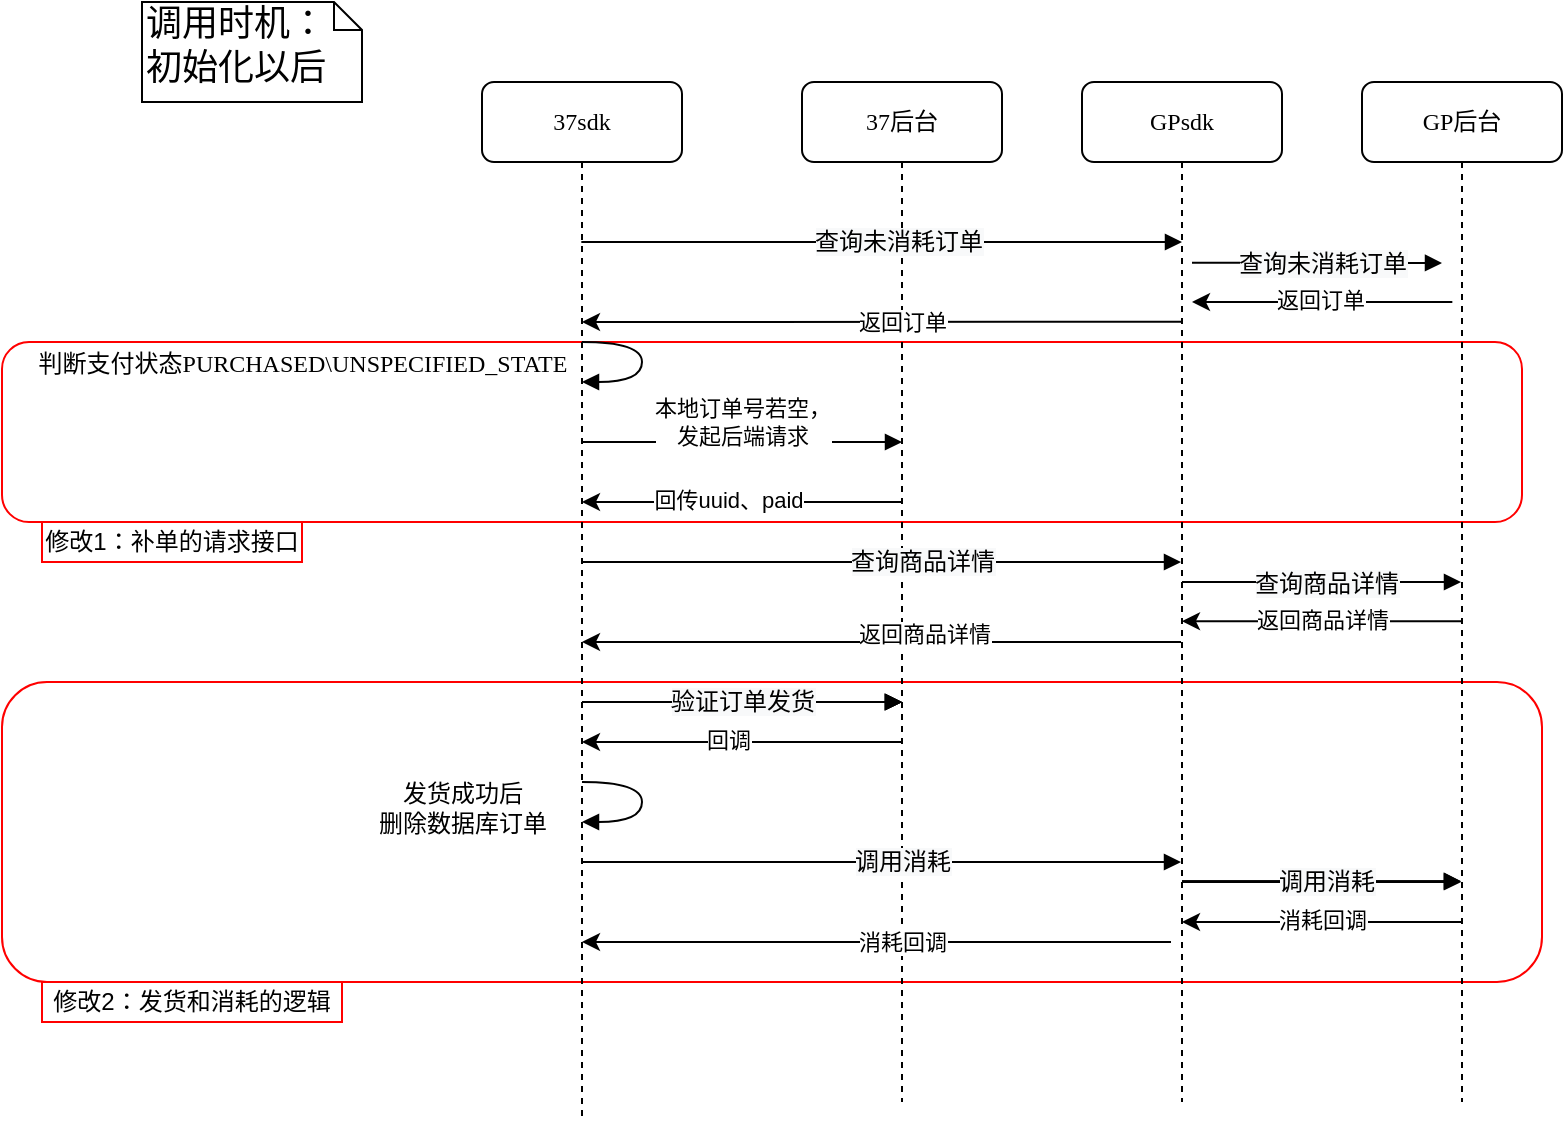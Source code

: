 <mxfile version="13.7.4" type="github">
  <diagram id="1cnJid6_njbCuUtxefit" name="Page-1">
    <mxGraphModel dx="1662" dy="762" grid="1" gridSize="10" guides="1" tooltips="1" connect="1" arrows="1" fold="1" page="1" pageScale="1" pageWidth="827" pageHeight="1169" math="0" shadow="0">
      <root>
        <mxCell id="0" />
        <mxCell id="1" parent="0" />
        <mxCell id="scO2GmfYYuCDnMHL7bil-2" value="" style="rounded=1;whiteSpace=wrap;html=1;strokeColor=#FF0000;" vertex="1" parent="1">
          <mxGeometry y="420" width="770" height="150" as="geometry" />
        </mxCell>
        <mxCell id="scO2GmfYYuCDnMHL7bil-1" value="" style="rounded=1;whiteSpace=wrap;html=1;strokeColor=#FF0000;" vertex="1" parent="1">
          <mxGeometry y="250" width="760" height="90" as="geometry" />
        </mxCell>
        <mxCell id="GKRDgaswz_O-gcdJ8R2l-1" value="37sdk" style="shape=umlLifeline;perimeter=lifelinePerimeter;whiteSpace=wrap;html=1;container=1;collapsible=0;recursiveResize=0;outlineConnect=0;rounded=1;shadow=0;comic=0;labelBackgroundColor=none;strokeWidth=1;fontFamily=Verdana;fontSize=12;align=center;" parent="1" vertex="1">
          <mxGeometry x="240" y="120" width="100" height="520" as="geometry" />
        </mxCell>
        <mxCell id="GKRDgaswz_O-gcdJ8R2l-2" value="37后台" style="shape=umlLifeline;perimeter=lifelinePerimeter;whiteSpace=wrap;html=1;container=1;collapsible=0;recursiveResize=0;outlineConnect=0;rounded=1;shadow=0;comic=0;labelBackgroundColor=none;strokeWidth=1;fontFamily=Verdana;fontSize=12;align=center;" parent="1" vertex="1">
          <mxGeometry x="400" y="120" width="100" height="510" as="geometry" />
        </mxCell>
        <mxCell id="GKRDgaswz_O-gcdJ8R2l-3" value="GPsdk" style="shape=umlLifeline;perimeter=lifelinePerimeter;whiteSpace=wrap;html=1;container=1;collapsible=0;recursiveResize=0;outlineConnect=0;rounded=1;shadow=0;comic=0;labelBackgroundColor=none;strokeWidth=1;fontFamily=Verdana;fontSize=12;align=center;" parent="1" vertex="1">
          <mxGeometry x="540" y="120" width="100" height="510" as="geometry" />
        </mxCell>
        <mxCell id="GKRDgaswz_O-gcdJ8R2l-4" value="GP后台" style="shape=umlLifeline;perimeter=lifelinePerimeter;whiteSpace=wrap;html=1;container=1;collapsible=0;recursiveResize=0;outlineConnect=0;rounded=1;shadow=0;comic=0;labelBackgroundColor=none;strokeWidth=1;fontFamily=Verdana;fontSize=12;align=center;" parent="1" vertex="1">
          <mxGeometry x="680" y="120" width="100" height="510" as="geometry" />
        </mxCell>
        <mxCell id="GKRDgaswz_O-gcdJ8R2l-5" value="" style="html=1;verticalAlign=bottom;endArrow=block;labelBackgroundColor=none;fontFamily=Verdana;fontSize=12;edgeStyle=elbowEdgeStyle;elbow=vertical;" parent="1" edge="1">
          <mxGeometry x="-0.509" relative="1" as="geometry">
            <mxPoint x="289.667" y="200" as="sourcePoint" />
            <Array as="points">
              <mxPoint x="310" y="200" />
            </Array>
            <mxPoint x="590" y="200" as="targetPoint" />
            <mxPoint as="offset" />
          </mxGeometry>
        </mxCell>
        <mxCell id="GKRDgaswz_O-gcdJ8R2l-6" value="&lt;span style=&quot;font-family: &amp;#34;verdana&amp;#34; ; font-size: 12px ; background-color: rgb(248 , 249 , 250)&quot;&gt;查询未消耗订单&lt;/span&gt;" style="edgeLabel;html=1;align=center;verticalAlign=middle;resizable=0;points=[];" parent="GKRDgaswz_O-gcdJ8R2l-5" vertex="1" connectable="0">
          <mxGeometry x="-0.488" y="-1" relative="1" as="geometry">
            <mxPoint x="80.83" y="-1" as="offset" />
          </mxGeometry>
        </mxCell>
        <mxCell id="GKRDgaswz_O-gcdJ8R2l-7" value="&lt;font style=&quot;font-size: 18px&quot;&gt;调用时机：&lt;br&gt;初始化以后&lt;/font&gt;" style="shape=note;whiteSpace=wrap;html=1;size=14;verticalAlign=top;align=left;spacingTop=-6;rounded=0;shadow=0;comic=0;labelBackgroundColor=none;strokeWidth=1;fontFamily=Verdana;fontSize=12" parent="1" vertex="1">
          <mxGeometry x="70" y="80" width="110" height="50" as="geometry" />
        </mxCell>
        <mxCell id="GKRDgaswz_O-gcdJ8R2l-8" value="" style="endArrow=classic;html=1;" parent="1" edge="1">
          <mxGeometry width="50" height="50" relative="1" as="geometry">
            <mxPoint x="725.17" y="230" as="sourcePoint" />
            <mxPoint x="595" y="230" as="targetPoint" />
            <Array as="points" />
          </mxGeometry>
        </mxCell>
        <mxCell id="GKRDgaswz_O-gcdJ8R2l-9" value="返回订单" style="edgeLabel;html=1;align=center;verticalAlign=middle;resizable=0;points=[];" parent="GKRDgaswz_O-gcdJ8R2l-8" vertex="1" connectable="0">
          <mxGeometry x="-0.249" y="-1" relative="1" as="geometry">
            <mxPoint x="-17.5" as="offset" />
          </mxGeometry>
        </mxCell>
        <mxCell id="GKRDgaswz_O-gcdJ8R2l-10" value="" style="html=1;verticalAlign=bottom;endArrow=block;labelBackgroundColor=none;fontFamily=Verdana;fontSize=12;edgeStyle=elbowEdgeStyle;elbow=vertical;" parent="1" edge="1">
          <mxGeometry relative="1" as="geometry">
            <mxPoint x="595" y="210.327" as="sourcePoint" />
            <mxPoint x="720" y="210.33" as="targetPoint" />
          </mxGeometry>
        </mxCell>
        <mxCell id="GKRDgaswz_O-gcdJ8R2l-11" value="&lt;span style=&quot;font-family: &amp;#34;verdana&amp;#34; ; font-size: 12px ; background-color: rgb(248 , 249 , 250)&quot;&gt;查询未消耗订单&lt;/span&gt;" style="edgeLabel;html=1;align=center;verticalAlign=middle;resizable=0;points=[];" parent="GKRDgaswz_O-gcdJ8R2l-10" vertex="1" connectable="0">
          <mxGeometry x="-0.159" y="-2" relative="1" as="geometry">
            <mxPoint x="12.83" y="-1.67" as="offset" />
          </mxGeometry>
        </mxCell>
        <mxCell id="GKRDgaswz_O-gcdJ8R2l-12" value="" style="endArrow=classic;html=1;exitX=0.5;exitY=0.379;exitDx=0;exitDy=0;exitPerimeter=0;" parent="1" edge="1">
          <mxGeometry width="50" height="50" relative="1" as="geometry">
            <mxPoint x="590" y="239.82" as="sourcePoint" />
            <mxPoint x="290" y="240" as="targetPoint" />
          </mxGeometry>
        </mxCell>
        <mxCell id="GKRDgaswz_O-gcdJ8R2l-13" value="返回订单" style="edgeLabel;html=1;align=center;verticalAlign=middle;resizable=0;points=[];" parent="GKRDgaswz_O-gcdJ8R2l-12" vertex="1" connectable="0">
          <mxGeometry x="0.255" y="2" relative="1" as="geometry">
            <mxPoint x="48" y="-1.93" as="offset" />
          </mxGeometry>
        </mxCell>
        <mxCell id="GKRDgaswz_O-gcdJ8R2l-14" value="" style="html=1;verticalAlign=bottom;endArrow=block;labelBackgroundColor=none;fontFamily=Verdana;fontSize=12;edgeStyle=elbowEdgeStyle;elbow=vertical;" parent="1" edge="1">
          <mxGeometry x="-0.509" relative="1" as="geometry">
            <mxPoint x="290" y="360" as="sourcePoint" />
            <Array as="points">
              <mxPoint x="400" y="360" />
              <mxPoint x="300" y="370" />
            </Array>
            <mxPoint x="589.5" y="360" as="targetPoint" />
            <mxPoint as="offset" />
          </mxGeometry>
        </mxCell>
        <mxCell id="GKRDgaswz_O-gcdJ8R2l-15" value="&lt;span style=&quot;font-family: &amp;#34;verdana&amp;#34; ; font-size: 12px ; background-color: rgb(248 , 249 , 250)&quot;&gt;查询商品详情&lt;/span&gt;" style="edgeLabel;html=1;align=center;verticalAlign=middle;resizable=0;points=[];" parent="GKRDgaswz_O-gcdJ8R2l-14" vertex="1" connectable="0">
          <mxGeometry x="-0.488" y="-1" relative="1" as="geometry">
            <mxPoint x="93.33" y="-1" as="offset" />
          </mxGeometry>
        </mxCell>
        <mxCell id="GKRDgaswz_O-gcdJ8R2l-16" value="" style="html=1;verticalAlign=bottom;endArrow=block;labelBackgroundColor=none;fontFamily=Verdana;fontSize=12;edgeStyle=elbowEdgeStyle;elbow=vertical;" parent="1" edge="1">
          <mxGeometry relative="1" as="geometry">
            <mxPoint x="590" y="370" as="sourcePoint" />
            <mxPoint x="729.5" y="370" as="targetPoint" />
            <Array as="points">
              <mxPoint x="610" y="370" />
            </Array>
          </mxGeometry>
        </mxCell>
        <mxCell id="GKRDgaswz_O-gcdJ8R2l-17" value="&lt;span style=&quot;font-family: &amp;#34;verdana&amp;#34; ; font-size: 12px ; background-color: rgb(248 , 249 , 250)&quot;&gt;查询商品详情&lt;/span&gt;" style="edgeLabel;html=1;align=center;verticalAlign=middle;resizable=0;points=[];" parent="GKRDgaswz_O-gcdJ8R2l-16" vertex="1" connectable="0">
          <mxGeometry x="-0.159" y="-2" relative="1" as="geometry">
            <mxPoint x="12.83" y="-1.67" as="offset" />
          </mxGeometry>
        </mxCell>
        <mxCell id="GKRDgaswz_O-gcdJ8R2l-18" value="" style="endArrow=classic;html=1;" parent="1" edge="1">
          <mxGeometry width="50" height="50" relative="1" as="geometry">
            <mxPoint x="729.5" y="389.58" as="sourcePoint" />
            <mxPoint x="590" y="389.58" as="targetPoint" />
            <Array as="points" />
          </mxGeometry>
        </mxCell>
        <mxCell id="GKRDgaswz_O-gcdJ8R2l-19" value="返回商品详情" style="edgeLabel;html=1;align=center;verticalAlign=middle;resizable=0;points=[];" parent="GKRDgaswz_O-gcdJ8R2l-18" vertex="1" connectable="0">
          <mxGeometry x="-0.249" y="-1" relative="1" as="geometry">
            <mxPoint x="-17.5" as="offset" />
          </mxGeometry>
        </mxCell>
        <mxCell id="GKRDgaswz_O-gcdJ8R2l-20" value="" style="endArrow=classic;html=1;" parent="1" edge="1">
          <mxGeometry width="50" height="50" relative="1" as="geometry">
            <mxPoint x="589.5" y="400" as="sourcePoint" />
            <mxPoint x="290" y="400" as="targetPoint" />
          </mxGeometry>
        </mxCell>
        <mxCell id="GKRDgaswz_O-gcdJ8R2l-21" value="返回商品详情" style="edgeLabel;html=1;align=center;verticalAlign=middle;resizable=0;points=[];" parent="GKRDgaswz_O-gcdJ8R2l-20" vertex="1" connectable="0">
          <mxGeometry x="0.255" y="2" relative="1" as="geometry">
            <mxPoint x="59.16" y="-5.85" as="offset" />
          </mxGeometry>
        </mxCell>
        <mxCell id="GKRDgaswz_O-gcdJ8R2l-22" value="" style="html=1;verticalAlign=bottom;endArrow=block;labelBackgroundColor=none;fontFamily=Verdana;fontSize=12;edgeStyle=elbowEdgeStyle;elbow=vertical;" parent="1" edge="1">
          <mxGeometry x="-0.509" relative="1" as="geometry">
            <mxPoint x="290" y="430" as="sourcePoint" />
            <Array as="points">
              <mxPoint x="300" y="430" />
            </Array>
            <mxPoint x="450" y="430" as="targetPoint" />
            <mxPoint as="offset" />
          </mxGeometry>
        </mxCell>
        <mxCell id="GKRDgaswz_O-gcdJ8R2l-23" value="&lt;span style=&quot;font-family: &amp;#34;verdana&amp;#34; ; font-size: 12px ; background-color: rgb(248 , 249 , 250)&quot;&gt;验证订单发货&lt;/span&gt;" style="edgeLabel;html=1;align=center;verticalAlign=middle;resizable=0;points=[];" parent="GKRDgaswz_O-gcdJ8R2l-22" vertex="1" connectable="0">
          <mxGeometry x="-0.488" y="-1" relative="1" as="geometry">
            <mxPoint x="39.17" y="-1" as="offset" />
          </mxGeometry>
        </mxCell>
        <mxCell id="GKRDgaswz_O-gcdJ8R2l-24" value="" style="endArrow=classic;html=1;" parent="1" edge="1">
          <mxGeometry width="50" height="50" relative="1" as="geometry">
            <mxPoint x="450.33" y="450" as="sourcePoint" />
            <mxPoint x="289.997" y="450" as="targetPoint" />
            <Array as="points" />
          </mxGeometry>
        </mxCell>
        <mxCell id="GKRDgaswz_O-gcdJ8R2l-25" value="回调" style="edgeLabel;html=1;align=center;verticalAlign=middle;resizable=0;points=[];" parent="GKRDgaswz_O-gcdJ8R2l-24" vertex="1" connectable="0">
          <mxGeometry x="-0.249" y="-1" relative="1" as="geometry">
            <mxPoint x="-27.5" as="offset" />
          </mxGeometry>
        </mxCell>
        <mxCell id="GKRDgaswz_O-gcdJ8R2l-26" value="发货成功后&lt;br&gt;删除数据库订单" style="html=1;verticalAlign=bottom;endArrow=block;labelBackgroundColor=none;fontFamily=Verdana;fontSize=12;elbow=vertical;edgeStyle=orthogonalEdgeStyle;curved=1;" parent="1" edge="1">
          <mxGeometry x="1" y="61" relative="1" as="geometry">
            <mxPoint x="290" y="470" as="sourcePoint" />
            <mxPoint x="290" y="490" as="targetPoint" />
            <Array as="points">
              <mxPoint x="320" y="470" />
              <mxPoint x="320" y="490" />
            </Array>
            <mxPoint x="-60" y="-51" as="offset" />
          </mxGeometry>
        </mxCell>
        <mxCell id="GKRDgaswz_O-gcdJ8R2l-27" value="" style="html=1;verticalAlign=bottom;endArrow=block;labelBackgroundColor=none;fontFamily=Verdana;fontSize=12;edgeStyle=elbowEdgeStyle;elbow=vertical;" parent="1" edge="1">
          <mxGeometry x="-0.509" relative="1" as="geometry">
            <mxPoint x="290" y="510" as="sourcePoint" />
            <Array as="points">
              <mxPoint x="300" y="510" />
            </Array>
            <mxPoint x="589.5" y="510" as="targetPoint" />
            <mxPoint as="offset" />
          </mxGeometry>
        </mxCell>
        <mxCell id="GKRDgaswz_O-gcdJ8R2l-28" value="&lt;span style=&quot;font-family: &amp;#34;verdana&amp;#34; ; font-size: 12px ; background-color: rgb(248 , 249 , 250)&quot;&gt;调用消耗&lt;/span&gt;" style="edgeLabel;html=1;align=center;verticalAlign=middle;resizable=0;points=[];" parent="GKRDgaswz_O-gcdJ8R2l-27" vertex="1" connectable="0">
          <mxGeometry x="-0.488" y="-1" relative="1" as="geometry">
            <mxPoint x="83.33" y="-1" as="offset" />
          </mxGeometry>
        </mxCell>
        <mxCell id="GKRDgaswz_O-gcdJ8R2l-29" value="" style="endArrow=classic;html=1;" parent="1" edge="1">
          <mxGeometry width="50" height="50" relative="1" as="geometry">
            <mxPoint x="584.5" y="550" as="sourcePoint" />
            <mxPoint x="290" y="550" as="targetPoint" />
          </mxGeometry>
        </mxCell>
        <mxCell id="GKRDgaswz_O-gcdJ8R2l-30" value="消耗回调" style="edgeLabel;html=1;align=center;verticalAlign=middle;resizable=0;points=[];" parent="GKRDgaswz_O-gcdJ8R2l-29" vertex="1" connectable="0">
          <mxGeometry x="0.255" y="2" relative="1" as="geometry">
            <mxPoint x="50.5" y="-2.0" as="offset" />
          </mxGeometry>
        </mxCell>
        <mxCell id="GKRDgaswz_O-gcdJ8R2l-31" value="" style="html=1;verticalAlign=bottom;endArrow=block;labelBackgroundColor=none;fontFamily=Verdana;fontSize=12;edgeStyle=elbowEdgeStyle;elbow=vertical;" parent="1" edge="1">
          <mxGeometry relative="1" as="geometry">
            <mxPoint x="590" y="520" as="sourcePoint" />
            <mxPoint x="729.5" y="520" as="targetPoint" />
            <Array as="points">
              <mxPoint x="610" y="520" />
            </Array>
          </mxGeometry>
        </mxCell>
        <mxCell id="GKRDgaswz_O-gcdJ8R2l-32" value="&lt;span style=&quot;font-family: &amp;#34;verdana&amp;#34; ; font-size: 12px ; background-color: rgb(248 , 249 , 250)&quot;&gt;调用消耗&lt;/span&gt;" style="edgeLabel;html=1;align=center;verticalAlign=middle;resizable=0;points=[];" parent="GKRDgaswz_O-gcdJ8R2l-31" vertex="1" connectable="0">
          <mxGeometry x="-0.159" y="-2" relative="1" as="geometry">
            <mxPoint x="12.83" y="-1.67" as="offset" />
          </mxGeometry>
        </mxCell>
        <mxCell id="GKRDgaswz_O-gcdJ8R2l-33" value="" style="endArrow=classic;html=1;" parent="1" edge="1">
          <mxGeometry width="50" height="50" relative="1" as="geometry">
            <mxPoint x="729.5" y="540" as="sourcePoint" />
            <mxPoint x="590" y="540" as="targetPoint" />
            <Array as="points" />
          </mxGeometry>
        </mxCell>
        <mxCell id="GKRDgaswz_O-gcdJ8R2l-34" value="消耗回调" style="edgeLabel;html=1;align=center;verticalAlign=middle;resizable=0;points=[];" parent="GKRDgaswz_O-gcdJ8R2l-33" vertex="1" connectable="0">
          <mxGeometry x="-0.249" y="-1" relative="1" as="geometry">
            <mxPoint x="-17.5" as="offset" />
          </mxGeometry>
        </mxCell>
        <mxCell id="GKRDgaswz_O-gcdJ8R2l-35" value="" style="html=1;verticalAlign=bottom;endArrow=block;labelBackgroundColor=none;fontFamily=Verdana;fontSize=12;edgeStyle=elbowEdgeStyle;elbow=vertical;" parent="1" edge="1">
          <mxGeometry relative="1" as="geometry">
            <mxPoint x="590" y="519.58" as="sourcePoint" />
            <mxPoint x="729.5" y="519.58" as="targetPoint" />
            <Array as="points">
              <mxPoint x="610" y="519.58" />
            </Array>
          </mxGeometry>
        </mxCell>
        <mxCell id="GKRDgaswz_O-gcdJ8R2l-36" value="&lt;span style=&quot;font-family: &amp;#34;verdana&amp;#34; ; font-size: 12px ; background-color: rgb(248 , 249 , 250)&quot;&gt;调用消耗&lt;/span&gt;" style="edgeLabel;html=1;align=center;verticalAlign=middle;resizable=0;points=[];" parent="GKRDgaswz_O-gcdJ8R2l-35" vertex="1" connectable="0">
          <mxGeometry x="-0.159" y="-2" relative="1" as="geometry">
            <mxPoint x="12.83" y="-1.67" as="offset" />
          </mxGeometry>
        </mxCell>
        <mxCell id="GKRDgaswz_O-gcdJ8R2l-37" value="" style="html=1;verticalAlign=bottom;endArrow=block;labelBackgroundColor=none;fontFamily=Verdana;fontSize=12;edgeStyle=elbowEdgeStyle;elbow=vertical;" parent="1" edge="1">
          <mxGeometry relative="1" as="geometry">
            <mxPoint x="590" y="519.58" as="sourcePoint" />
            <mxPoint x="729.5" y="519.58" as="targetPoint" />
            <Array as="points">
              <mxPoint x="610" y="519.58" />
            </Array>
          </mxGeometry>
        </mxCell>
        <mxCell id="GKRDgaswz_O-gcdJ8R2l-38" value="&lt;span style=&quot;font-family: &amp;#34;verdana&amp;#34; ; font-size: 12px ; background-color: rgb(248 , 249 , 250)&quot;&gt;调用消耗&lt;/span&gt;" style="edgeLabel;html=1;align=center;verticalAlign=middle;resizable=0;points=[];" parent="GKRDgaswz_O-gcdJ8R2l-37" vertex="1" connectable="0">
          <mxGeometry x="-0.159" y="-2" relative="1" as="geometry">
            <mxPoint x="12.83" y="-1.67" as="offset" />
          </mxGeometry>
        </mxCell>
        <mxCell id="GKRDgaswz_O-gcdJ8R2l-39" value="" style="html=1;verticalAlign=bottom;endArrow=block;labelBackgroundColor=none;fontFamily=Verdana;fontSize=12;edgeStyle=elbowEdgeStyle;elbow=vertical;" parent="1" edge="1">
          <mxGeometry x="-0.509" relative="1" as="geometry">
            <mxPoint x="290" y="430" as="sourcePoint" />
            <Array as="points">
              <mxPoint x="300" y="430" />
            </Array>
            <mxPoint x="450" y="430" as="targetPoint" />
            <mxPoint as="offset" />
          </mxGeometry>
        </mxCell>
        <mxCell id="GKRDgaswz_O-gcdJ8R2l-40" value="&lt;span style=&quot;font-family: &amp;#34;verdana&amp;#34; ; font-size: 12px ; background-color: rgb(248 , 249 , 250)&quot;&gt;验证订单发货&lt;/span&gt;" style="edgeLabel;html=1;align=center;verticalAlign=middle;resizable=0;points=[];" parent="GKRDgaswz_O-gcdJ8R2l-39" vertex="1" connectable="0">
          <mxGeometry x="-0.488" y="-1" relative="1" as="geometry">
            <mxPoint x="39.17" y="-1" as="offset" />
          </mxGeometry>
        </mxCell>
        <mxCell id="GKRDgaswz_O-gcdJ8R2l-41" value="" style="html=1;verticalAlign=bottom;endArrow=block;labelBackgroundColor=none;fontFamily=Verdana;fontSize=12;edgeStyle=elbowEdgeStyle;elbow=vertical;" parent="1" edge="1">
          <mxGeometry x="-0.509" relative="1" as="geometry">
            <mxPoint x="290" y="430" as="sourcePoint" />
            <Array as="points">
              <mxPoint x="300" y="430" />
            </Array>
            <mxPoint x="450" y="430" as="targetPoint" />
            <mxPoint as="offset" />
          </mxGeometry>
        </mxCell>
        <mxCell id="GKRDgaswz_O-gcdJ8R2l-42" value="&lt;span style=&quot;font-family: &amp;#34;verdana&amp;#34; ; font-size: 12px ; background-color: rgb(248 , 249 , 250)&quot;&gt;验证订单发货&lt;/span&gt;" style="edgeLabel;html=1;align=center;verticalAlign=middle;resizable=0;points=[];" parent="GKRDgaswz_O-gcdJ8R2l-41" vertex="1" connectable="0">
          <mxGeometry x="-0.488" y="-1" relative="1" as="geometry">
            <mxPoint x="39.17" y="-1" as="offset" />
          </mxGeometry>
        </mxCell>
        <mxCell id="GKRDgaswz_O-gcdJ8R2l-43" value="判断支付状态PURCHASED\UNSPECIFIED_STATE" style="html=1;verticalAlign=bottom;endArrow=block;labelBackgroundColor=none;fontFamily=Verdana;fontSize=12;elbow=vertical;edgeStyle=orthogonalEdgeStyle;curved=1;" parent="1" edge="1">
          <mxGeometry x="1" y="140" relative="1" as="geometry">
            <mxPoint x="290" y="250" as="sourcePoint" />
            <mxPoint x="290" y="270" as="targetPoint" />
            <Array as="points">
              <mxPoint x="320" y="250" />
              <mxPoint x="320" y="270" />
            </Array>
            <mxPoint x="-140" y="-140" as="offset" />
          </mxGeometry>
        </mxCell>
        <mxCell id="GKRDgaswz_O-gcdJ8R2l-44" value="" style="html=1;verticalAlign=bottom;endArrow=block;labelBackgroundColor=none;fontFamily=Verdana;fontSize=12;edgeStyle=elbowEdgeStyle;elbow=vertical;" parent="1" edge="1">
          <mxGeometry x="-0.509" relative="1" as="geometry">
            <mxPoint x="290" y="430" as="sourcePoint" />
            <Array as="points">
              <mxPoint x="300" y="430" />
            </Array>
            <mxPoint x="450" y="430" as="targetPoint" />
            <mxPoint as="offset" />
          </mxGeometry>
        </mxCell>
        <mxCell id="GKRDgaswz_O-gcdJ8R2l-45" value="&lt;span style=&quot;font-family: &amp;#34;verdana&amp;#34; ; font-size: 12px ; background-color: rgb(248 , 249 , 250)&quot;&gt;验证订单发货&lt;/span&gt;" style="edgeLabel;html=1;align=center;verticalAlign=middle;resizable=0;points=[];" parent="GKRDgaswz_O-gcdJ8R2l-44" vertex="1" connectable="0">
          <mxGeometry x="-0.488" y="-1" relative="1" as="geometry">
            <mxPoint x="39.17" y="-1" as="offset" />
          </mxGeometry>
        </mxCell>
        <mxCell id="GKRDgaswz_O-gcdJ8R2l-46" value="" style="endArrow=classic;html=1;" parent="1" edge="1">
          <mxGeometry width="50" height="50" relative="1" as="geometry">
            <mxPoint x="450.33" y="330" as="sourcePoint" />
            <mxPoint x="289.997" y="330" as="targetPoint" />
            <Array as="points" />
          </mxGeometry>
        </mxCell>
        <mxCell id="GKRDgaswz_O-gcdJ8R2l-47" value="回传uuid、paid" style="edgeLabel;html=1;align=center;verticalAlign=middle;resizable=0;points=[];" parent="GKRDgaswz_O-gcdJ8R2l-46" vertex="1" connectable="0">
          <mxGeometry x="-0.249" y="-1" relative="1" as="geometry">
            <mxPoint x="-27.5" as="offset" />
          </mxGeometry>
        </mxCell>
        <mxCell id="GKRDgaswz_O-gcdJ8R2l-48" value="" style="html=1;verticalAlign=bottom;endArrow=block;labelBackgroundColor=none;fontFamily=Verdana;fontSize=12;edgeStyle=elbowEdgeStyle;elbow=vertical;" parent="1" edge="1">
          <mxGeometry x="-0.509" relative="1" as="geometry">
            <mxPoint x="290" y="300" as="sourcePoint" />
            <Array as="points">
              <mxPoint x="300" y="300" />
            </Array>
            <mxPoint x="450" y="300" as="targetPoint" />
            <mxPoint as="offset" />
          </mxGeometry>
        </mxCell>
        <mxCell id="GKRDgaswz_O-gcdJ8R2l-49" value="&lt;font face=&quot;verdana&quot;&gt;本地订单号若空，&lt;br&gt;发起后端请求&lt;/font&gt;" style="edgeLabel;html=1;align=center;verticalAlign=middle;resizable=0;points=[];" parent="GKRDgaswz_O-gcdJ8R2l-48" vertex="1" connectable="0">
          <mxGeometry x="-0.488" y="-1" relative="1" as="geometry">
            <mxPoint x="39.17" y="-11" as="offset" />
          </mxGeometry>
        </mxCell>
        <mxCell id="scO2GmfYYuCDnMHL7bil-3" value="修改1：补单的请求接口" style="text;html=1;strokeColor=#FF0000;fillColor=none;align=center;verticalAlign=middle;whiteSpace=wrap;rounded=0;" vertex="1" parent="1">
          <mxGeometry x="20" y="340" width="130" height="20" as="geometry" />
        </mxCell>
        <mxCell id="scO2GmfYYuCDnMHL7bil-4" value="修改2：发货和消耗的逻辑" style="text;html=1;strokeColor=#FF0000;fillColor=none;align=center;verticalAlign=middle;whiteSpace=wrap;rounded=0;" vertex="1" parent="1">
          <mxGeometry x="20" y="570" width="150" height="20" as="geometry" />
        </mxCell>
      </root>
    </mxGraphModel>
  </diagram>
</mxfile>
